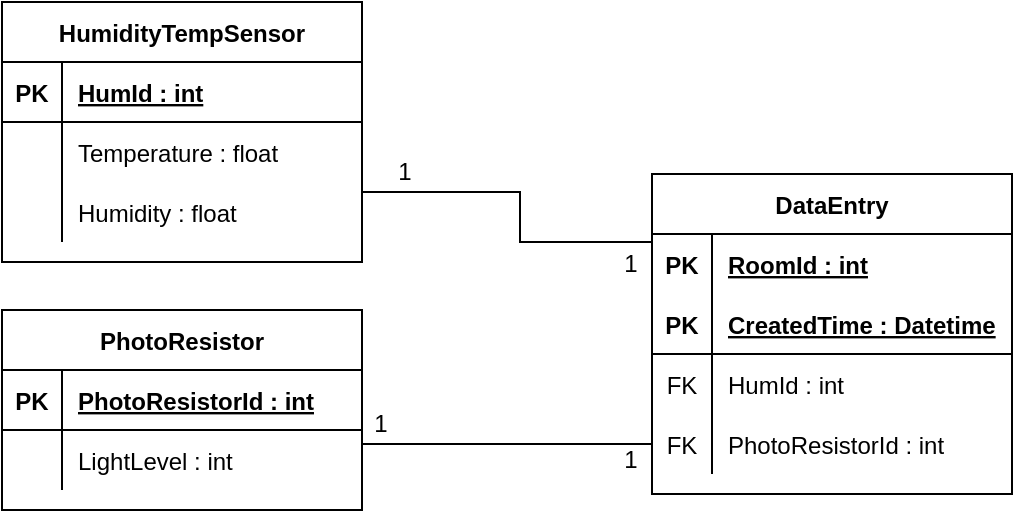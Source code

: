<mxfile version="15.0.3" type="device"><diagram id="j7LYiV1CzwpmN5pyj0oS" name="Page-1"><mxGraphModel dx="677" dy="378" grid="0" gridSize="10" guides="1" tooltips="1" connect="1" arrows="1" fold="1" page="1" pageScale="1" pageWidth="827" pageHeight="1169" math="0" shadow="0"><root><mxCell id="0"/><mxCell id="1" parent="0"/><mxCell id="5Km3W--0f7iP2pgDA-s--1" value="HumidityTempSensor" style="shape=table;startSize=30;container=1;collapsible=1;childLayout=tableLayout;fixedRows=1;rowLines=0;fontStyle=1;align=center;resizeLast=1;" vertex="1" parent="1"><mxGeometry x="74" y="87" width="180" height="130" as="geometry"/></mxCell><mxCell id="5Km3W--0f7iP2pgDA-s--2" value="" style="shape=partialRectangle;collapsible=0;dropTarget=0;pointerEvents=0;fillColor=none;top=0;left=0;bottom=1;right=0;points=[[0,0.5],[1,0.5]];portConstraint=eastwest;" vertex="1" parent="5Km3W--0f7iP2pgDA-s--1"><mxGeometry y="30" width="180" height="30" as="geometry"/></mxCell><mxCell id="5Km3W--0f7iP2pgDA-s--3" value="PK" style="shape=partialRectangle;connectable=0;fillColor=none;top=0;left=0;bottom=0;right=0;fontStyle=1;overflow=hidden;" vertex="1" parent="5Km3W--0f7iP2pgDA-s--2"><mxGeometry width="30" height="30" as="geometry"/></mxCell><mxCell id="5Km3W--0f7iP2pgDA-s--4" value="HumId : int" style="shape=partialRectangle;connectable=0;fillColor=none;top=0;left=0;bottom=0;right=0;align=left;spacingLeft=6;fontStyle=5;overflow=hidden;" vertex="1" parent="5Km3W--0f7iP2pgDA-s--2"><mxGeometry x="30" width="150" height="30" as="geometry"/></mxCell><mxCell id="5Km3W--0f7iP2pgDA-s--5" value="" style="shape=partialRectangle;collapsible=0;dropTarget=0;pointerEvents=0;fillColor=none;top=0;left=0;bottom=0;right=0;points=[[0,0.5],[1,0.5]];portConstraint=eastwest;" vertex="1" parent="5Km3W--0f7iP2pgDA-s--1"><mxGeometry y="60" width="180" height="30" as="geometry"/></mxCell><mxCell id="5Km3W--0f7iP2pgDA-s--6" value="" style="shape=partialRectangle;connectable=0;fillColor=none;top=0;left=0;bottom=0;right=0;editable=1;overflow=hidden;" vertex="1" parent="5Km3W--0f7iP2pgDA-s--5"><mxGeometry width="30" height="30" as="geometry"/></mxCell><mxCell id="5Km3W--0f7iP2pgDA-s--7" value="Temperature : float" style="shape=partialRectangle;connectable=0;fillColor=none;top=0;left=0;bottom=0;right=0;align=left;spacingLeft=6;overflow=hidden;" vertex="1" parent="5Km3W--0f7iP2pgDA-s--5"><mxGeometry x="30" width="150" height="30" as="geometry"/></mxCell><mxCell id="5Km3W--0f7iP2pgDA-s--24" value="" style="shape=partialRectangle;collapsible=0;dropTarget=0;pointerEvents=0;fillColor=none;top=0;left=0;bottom=0;right=0;points=[[0,0.5],[1,0.5]];portConstraint=eastwest;" vertex="1" parent="5Km3W--0f7iP2pgDA-s--1"><mxGeometry y="90" width="180" height="30" as="geometry"/></mxCell><mxCell id="5Km3W--0f7iP2pgDA-s--25" value="" style="shape=partialRectangle;connectable=0;fillColor=none;top=0;left=0;bottom=0;right=0;editable=1;overflow=hidden;" vertex="1" parent="5Km3W--0f7iP2pgDA-s--24"><mxGeometry width="30" height="30" as="geometry"/></mxCell><mxCell id="5Km3W--0f7iP2pgDA-s--26" value="Humidity : float" style="shape=partialRectangle;connectable=0;fillColor=none;top=0;left=0;bottom=0;right=0;align=left;spacingLeft=6;overflow=hidden;" vertex="1" parent="5Km3W--0f7iP2pgDA-s--24"><mxGeometry x="30" width="150" height="30" as="geometry"/></mxCell><mxCell id="5Km3W--0f7iP2pgDA-s--14" value="DataEntry" style="shape=table;startSize=30;container=1;collapsible=1;childLayout=tableLayout;fixedRows=1;rowLines=0;fontStyle=1;align=center;resizeLast=1;" vertex="1" parent="1"><mxGeometry x="399" y="173" width="180" height="160" as="geometry"/></mxCell><mxCell id="5Km3W--0f7iP2pgDA-s--85" value="" style="shape=partialRectangle;collapsible=0;dropTarget=0;pointerEvents=0;fillColor=none;top=0;left=0;bottom=0;right=0;points=[[0,0.5],[1,0.5]];portConstraint=eastwest;" vertex="1" parent="5Km3W--0f7iP2pgDA-s--14"><mxGeometry y="30" width="180" height="30" as="geometry"/></mxCell><mxCell id="5Km3W--0f7iP2pgDA-s--86" value="PK" style="shape=partialRectangle;connectable=0;fillColor=none;top=0;left=0;bottom=0;right=0;editable=1;overflow=hidden;fontStyle=1" vertex="1" parent="5Km3W--0f7iP2pgDA-s--85"><mxGeometry width="30" height="30" as="geometry"/></mxCell><mxCell id="5Km3W--0f7iP2pgDA-s--87" value="RoomId : int" style="shape=partialRectangle;connectable=0;fillColor=none;top=0;left=0;bottom=0;right=0;align=left;spacingLeft=6;overflow=hidden;fontStyle=5" vertex="1" parent="5Km3W--0f7iP2pgDA-s--85"><mxGeometry x="30" width="150" height="30" as="geometry"/></mxCell><mxCell id="5Km3W--0f7iP2pgDA-s--15" value="" style="shape=partialRectangle;collapsible=0;dropTarget=0;pointerEvents=0;fillColor=none;top=0;left=0;bottom=1;right=0;points=[[0,0.5],[1,0.5]];portConstraint=eastwest;" vertex="1" parent="5Km3W--0f7iP2pgDA-s--14"><mxGeometry y="60" width="180" height="30" as="geometry"/></mxCell><mxCell id="5Km3W--0f7iP2pgDA-s--16" value="PK" style="shape=partialRectangle;connectable=0;fillColor=none;top=0;left=0;bottom=0;right=0;fontStyle=1;overflow=hidden;" vertex="1" parent="5Km3W--0f7iP2pgDA-s--15"><mxGeometry width="30" height="30" as="geometry"/></mxCell><mxCell id="5Km3W--0f7iP2pgDA-s--17" value="CreatedTime : Datetime" style="shape=partialRectangle;connectable=0;fillColor=none;top=0;left=0;bottom=0;right=0;align=left;spacingLeft=6;fontStyle=5;overflow=hidden;" vertex="1" parent="5Km3W--0f7iP2pgDA-s--15"><mxGeometry x="30" width="150" height="30" as="geometry"/></mxCell><mxCell id="5Km3W--0f7iP2pgDA-s--18" value="" style="shape=partialRectangle;collapsible=0;dropTarget=0;pointerEvents=0;fillColor=none;top=0;left=0;bottom=0;right=0;points=[[0,0.5],[1,0.5]];portConstraint=eastwest;" vertex="1" parent="5Km3W--0f7iP2pgDA-s--14"><mxGeometry y="90" width="180" height="30" as="geometry"/></mxCell><mxCell id="5Km3W--0f7iP2pgDA-s--19" value="FK" style="shape=partialRectangle;connectable=0;fillColor=none;top=0;left=0;bottom=0;right=0;editable=1;overflow=hidden;" vertex="1" parent="5Km3W--0f7iP2pgDA-s--18"><mxGeometry width="30" height="30" as="geometry"/></mxCell><mxCell id="5Km3W--0f7iP2pgDA-s--20" value="HumId : int" style="shape=partialRectangle;connectable=0;fillColor=none;top=0;left=0;bottom=0;right=0;align=left;spacingLeft=6;overflow=hidden;" vertex="1" parent="5Km3W--0f7iP2pgDA-s--18"><mxGeometry x="30" width="150" height="30" as="geometry"/></mxCell><mxCell id="5Km3W--0f7iP2pgDA-s--21" value="" style="shape=partialRectangle;collapsible=0;dropTarget=0;pointerEvents=0;fillColor=none;top=0;left=0;bottom=0;right=0;points=[[0,0.5],[1,0.5]];portConstraint=eastwest;" vertex="1" parent="5Km3W--0f7iP2pgDA-s--14"><mxGeometry y="120" width="180" height="30" as="geometry"/></mxCell><mxCell id="5Km3W--0f7iP2pgDA-s--22" value="FK" style="shape=partialRectangle;connectable=0;fillColor=none;top=0;left=0;bottom=0;right=0;editable=1;overflow=hidden;" vertex="1" parent="5Km3W--0f7iP2pgDA-s--21"><mxGeometry width="30" height="30" as="geometry"/></mxCell><mxCell id="5Km3W--0f7iP2pgDA-s--23" value="PhotoResistorId : int" style="shape=partialRectangle;connectable=0;fillColor=none;top=0;left=0;bottom=0;right=0;align=left;spacingLeft=6;overflow=hidden;" vertex="1" parent="5Km3W--0f7iP2pgDA-s--21"><mxGeometry x="30" width="150" height="30" as="geometry"/></mxCell><mxCell id="5Km3W--0f7iP2pgDA-s--27" value="PhotoResistor" style="shape=table;startSize=30;container=1;collapsible=1;childLayout=tableLayout;fixedRows=1;rowLines=0;fontStyle=1;align=center;resizeLast=1;" vertex="1" parent="1"><mxGeometry x="74" y="241" width="180" height="100" as="geometry"/></mxCell><mxCell id="5Km3W--0f7iP2pgDA-s--28" value="" style="shape=partialRectangle;collapsible=0;dropTarget=0;pointerEvents=0;fillColor=none;top=0;left=0;bottom=1;right=0;points=[[0,0.5],[1,0.5]];portConstraint=eastwest;" vertex="1" parent="5Km3W--0f7iP2pgDA-s--27"><mxGeometry y="30" width="180" height="30" as="geometry"/></mxCell><mxCell id="5Km3W--0f7iP2pgDA-s--29" value="PK" style="shape=partialRectangle;connectable=0;fillColor=none;top=0;left=0;bottom=0;right=0;fontStyle=1;overflow=hidden;" vertex="1" parent="5Km3W--0f7iP2pgDA-s--28"><mxGeometry width="30" height="30" as="geometry"/></mxCell><mxCell id="5Km3W--0f7iP2pgDA-s--30" value="PhotoResistorId : int" style="shape=partialRectangle;connectable=0;fillColor=none;top=0;left=0;bottom=0;right=0;align=left;spacingLeft=6;fontStyle=5;overflow=hidden;" vertex="1" parent="5Km3W--0f7iP2pgDA-s--28"><mxGeometry x="30" width="150" height="30" as="geometry"/></mxCell><mxCell id="5Km3W--0f7iP2pgDA-s--31" value="" style="shape=partialRectangle;collapsible=0;dropTarget=0;pointerEvents=0;fillColor=none;top=0;left=0;bottom=0;right=0;points=[[0,0.5],[1,0.5]];portConstraint=eastwest;" vertex="1" parent="5Km3W--0f7iP2pgDA-s--27"><mxGeometry y="60" width="180" height="30" as="geometry"/></mxCell><mxCell id="5Km3W--0f7iP2pgDA-s--32" value="" style="shape=partialRectangle;connectable=0;fillColor=none;top=0;left=0;bottom=0;right=0;editable=1;overflow=hidden;" vertex="1" parent="5Km3W--0f7iP2pgDA-s--31"><mxGeometry width="30" height="30" as="geometry"/></mxCell><mxCell id="5Km3W--0f7iP2pgDA-s--33" value="LightLevel : int" style="shape=partialRectangle;connectable=0;fillColor=none;top=0;left=0;bottom=0;right=0;align=left;spacingLeft=6;overflow=hidden;" vertex="1" parent="5Km3W--0f7iP2pgDA-s--31"><mxGeometry x="30" width="150" height="30" as="geometry"/></mxCell><mxCell id="5Km3W--0f7iP2pgDA-s--74" style="edgeStyle=orthogonalEdgeStyle;rounded=0;orthogonalLoop=1;jettySize=auto;html=1;exitX=0;exitY=0.5;exitDx=0;exitDy=0;" edge="1" parent="1" source="5Km3W--0f7iP2pgDA-s--41"><mxGeometry relative="1" as="geometry"><mxPoint x="25" y="437" as="targetPoint"/></mxGeometry></mxCell><mxCell id="5Km3W--0f7iP2pgDA-s--76" style="edgeStyle=orthogonalEdgeStyle;rounded=0;orthogonalLoop=1;jettySize=auto;html=1;exitX=0;exitY=0.5;exitDx=0;exitDy=0;endArrow=none;endFill=0;" edge="1" parent="1" source="5Km3W--0f7iP2pgDA-s--21" target="5Km3W--0f7iP2pgDA-s--27"><mxGeometry relative="1" as="geometry"><Array as="points"><mxPoint x="347" y="308"/><mxPoint x="347" y="308"/></Array></mxGeometry></mxCell><mxCell id="5Km3W--0f7iP2pgDA-s--77" style="edgeStyle=orthogonalEdgeStyle;rounded=0;orthogonalLoop=1;jettySize=auto;html=1;endArrow=none;endFill=0;" edge="1" parent="1" source="5Km3W--0f7iP2pgDA-s--14" target="5Km3W--0f7iP2pgDA-s--1"><mxGeometry relative="1" as="geometry"><mxPoint x="398" y="278" as="sourcePoint"/><mxPoint x="253" y="152" as="targetPoint"/><Array as="points"><mxPoint x="333" y="207"/><mxPoint x="333" y="182"/></Array></mxGeometry></mxCell><mxCell id="5Km3W--0f7iP2pgDA-s--91" value="1" style="text;html=1;align=center;verticalAlign=middle;resizable=0;points=[];autosize=1;strokeColor=none;" vertex="1" parent="1"><mxGeometry x="266" y="163" width="17" height="18" as="geometry"/></mxCell><mxCell id="5Km3W--0f7iP2pgDA-s--92" value="1" style="text;html=1;align=center;verticalAlign=middle;resizable=0;points=[];autosize=1;strokeColor=none;" vertex="1" parent="1"><mxGeometry x="379" y="209" width="17" height="18" as="geometry"/></mxCell><mxCell id="5Km3W--0f7iP2pgDA-s--93" value="1" style="text;html=1;align=center;verticalAlign=middle;resizable=0;points=[];autosize=1;strokeColor=none;" vertex="1" parent="1"><mxGeometry x="254" y="289" width="17" height="18" as="geometry"/></mxCell><mxCell id="5Km3W--0f7iP2pgDA-s--94" value="1" style="text;html=1;align=center;verticalAlign=middle;resizable=0;points=[];autosize=1;strokeColor=none;" vertex="1" parent="1"><mxGeometry x="379" y="307" width="17" height="18" as="geometry"/></mxCell></root></mxGraphModel></diagram></mxfile>